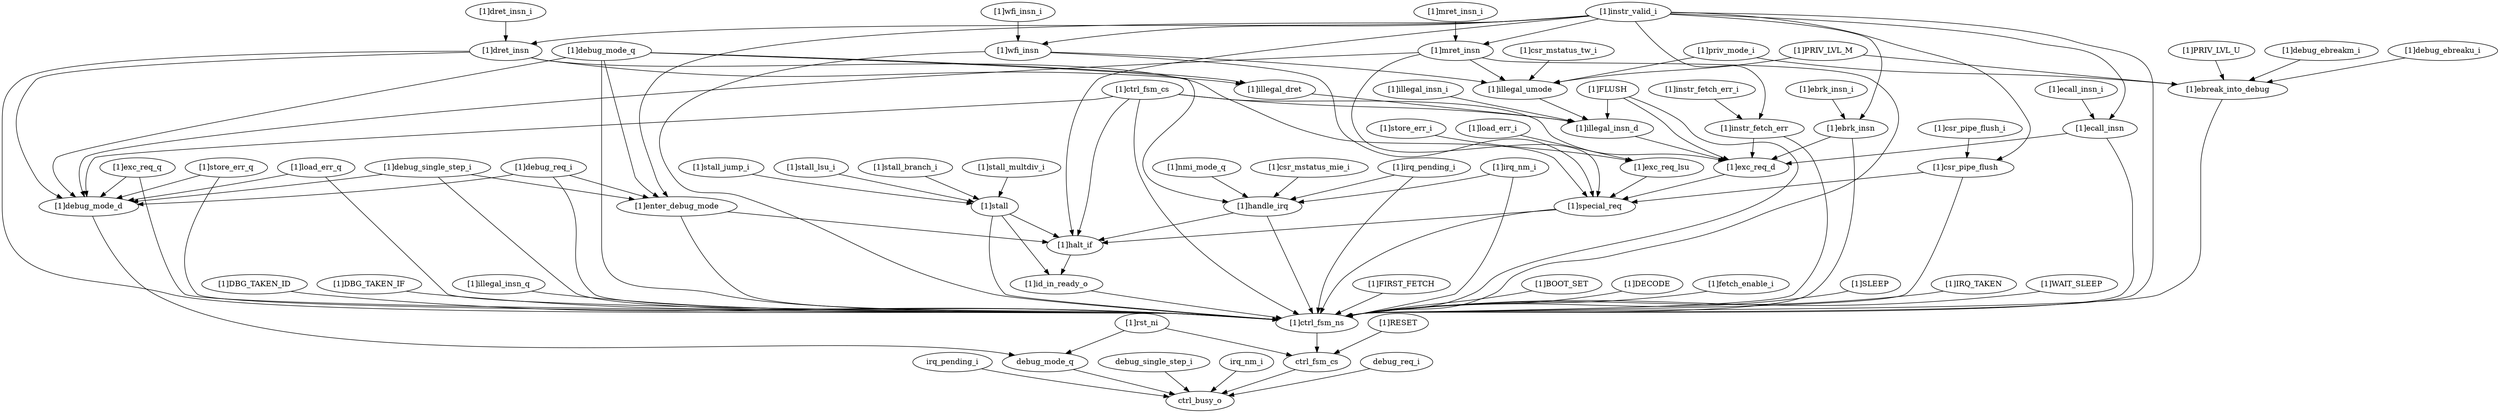 strict digraph "" {
	"[1]csr_mstatus_tw_i"	 [complexity=36,
		importance=0.422186527548,
		rank=0.011727403543];
	"[1]illegal_umode"	 [complexity=30,
		importance=0.417188911381,
		rank=0.013906297046];
	"[1]csr_mstatus_tw_i" -> "[1]illegal_umode";
	"[1]stall"	 [complexity=12,
		importance=0.379155920904,
		rank=0.031596326742];
	"[1]id_in_ready_o"	 [complexity=4,
		importance=0.107863608939,
		rank=0.0269659022347];
	"[1]stall" -> "[1]id_in_ready_o";
	"[1]ctrl_fsm_ns"	 [complexity=3,
		importance=0.0985472074466,
		rank=0.0328490691489];
	"[1]stall" -> "[1]ctrl_fsm_ns";
	"[1]halt_if"	 [complexity=7,
		importance=0.121387900628,
		rank=0.0173411286611];
	"[1]stall" -> "[1]halt_if";
	irq_pending_i	 [complexity=5,
		importance=0.0117418587887,
		rank=0.00234837175773];
	ctrl_busy_o	 [complexity=0,
		importance=0.00674424262201,
		rank=0.0];
	irq_pending_i -> ctrl_busy_o;
	"[1]DBG_TAKEN_ID"	 [complexity=5,
		importance=0.103544823613,
		rank=0.0207089647226];
	"[1]DBG_TAKEN_ID" -> "[1]ctrl_fsm_ns";
	"[1]DBG_TAKEN_IF"	 [complexity=9,
		importance=0.300639238506,
		rank=0.033404359834];
	"[1]DBG_TAKEN_IF" -> "[1]ctrl_fsm_ns";
	"[1]PRIV_LVL_U"	 [complexity=12,
		importance=0.117704159063,
		rank=0.00980867992189];
	"[1]ebreak_into_debug"	 [complexity=5,
		importance=0.112706542896,
		rank=0.0225413085792];
	"[1]PRIV_LVL_U" -> "[1]ebreak_into_debug";
	"[1]ebreak_into_debug" -> "[1]ctrl_fsm_ns";
	"[1]debug_mode_d"	 [complexity=7,
		importance=0.0226381098682,
		rank=0.00323401569546];
	debug_mode_q	 [complexity=5,
		importance=0.0156120350908,
		rank=0.00312240701815];
	"[1]debug_mode_d" -> debug_mode_q;
	"[1]dret_insn_i"	 [complexity=36,
		importance=0.425133022365,
		rank=0.0118092506212];
	"[1]dret_insn"	 [complexity=33,
		importance=0.420135406198,
		rank=0.0127313759454];
	"[1]dret_insn_i" -> "[1]dret_insn";
	"[1]stall_multdiv_i"	 [complexity=17,
		importance=0.384153537071,
		rank=0.0225972668865];
	"[1]stall_multdiv_i" -> "[1]stall";
	"[1]illegal_insn_i"	 [complexity=30,
		importance=0.41174731369,
		rank=0.0137249104563];
	"[1]illegal_insn_d"	 [complexity=24,
		importance=0.406749697523,
		rank=0.0169479040635];
	"[1]illegal_insn_i" -> "[1]illegal_insn_d";
	"[1]PRIV_LVL_M"	 [complexity=12,
		importance=0.117704159063,
		rank=0.00980867992189];
	"[1]PRIV_LVL_M" -> "[1]ebreak_into_debug";
	"[1]PRIV_LVL_M" -> "[1]illegal_umode";
	"[1]exc_req_d"	 [complexity=17,
		importance=0.390258367553,
		rank=0.022956374562];
	"[1]illegal_insn_d" -> "[1]exc_req_d";
	"[1]debug_single_step_i"	 [complexity=17,
		importance=0.496187338389,
		rank=0.0291874904935];
	"[1]debug_single_step_i" -> "[1]debug_mode_d";
	"[1]debug_single_step_i" -> "[1]ctrl_fsm_ns";
	"[1]enter_debug_mode"	 [complexity=12,
		importance=0.491189722223,
		rank=0.0409324768519];
	"[1]debug_single_step_i" -> "[1]enter_debug_mode";
	"[1]handle_irq"	 [complexity=12,
		importance=0.373525566026,
		rank=0.0311271305022];
	"[1]handle_irq" -> "[1]ctrl_fsm_ns";
	"[1]handle_irq" -> "[1]halt_if";
	debug_single_step_i	 [complexity=5,
		importance=0.0117418587887,
		rank=0.00234837175773];
	debug_single_step_i -> ctrl_busy_o;
	"[1]illegal_insn_q"	 [complexity=4,
		importance=0.108024710162,
		rank=0.0270061775405];
	"[1]illegal_insn_q" -> "[1]ctrl_fsm_ns";
	"[1]ctrl_fsm_cs"	 [complexity=30,
		importance=0.440342320431,
		rank=0.0146780773477];
	"[1]ctrl_fsm_cs" -> "[1]debug_mode_d";
	"[1]ctrl_fsm_cs" -> "[1]illegal_insn_d";
	"[1]ctrl_fsm_cs" -> "[1]ctrl_fsm_ns";
	"[1]ctrl_fsm_cs" -> "[1]exc_req_d";
	"[1]ctrl_fsm_cs" -> "[1]halt_if";
	"[1]instr_valid_i"	 [complexity=27,
		importance=0.402918827314,
		rank=0.0149229195302];
	"[1]instr_fetch_err"	 [complexity=24,
		importance=0.397921211148,
		rank=0.0165800504645];
	"[1]instr_valid_i" -> "[1]instr_fetch_err";
	"[1]ebrk_insn"	 [complexity=24,
		importance=0.397921211148,
		rank=0.0165800504645];
	"[1]instr_valid_i" -> "[1]ebrk_insn";
	"[1]wfi_insn"	 [complexity=36,
		importance=0.424851754976,
		rank=0.0118014376382];
	"[1]instr_valid_i" -> "[1]wfi_insn";
	"[1]instr_valid_i" -> "[1]ctrl_fsm_ns";
	"[1]instr_valid_i" -> "[1]dret_insn";
	"[1]ecall_insn"	 [complexity=24,
		importance=0.397921211148,
		rank=0.0165800504645];
	"[1]instr_valid_i" -> "[1]ecall_insn";
	"[1]instr_valid_i" -> "[1]enter_debug_mode";
	"[1]instr_valid_i" -> "[1]halt_if";
	"[1]csr_pipe_flush"	 [complexity=17,
		importance=0.386979592913,
		rank=0.0227635054655];
	"[1]instr_valid_i" -> "[1]csr_pipe_flush";
	"[1]mret_insn"	 [complexity=36,
		importance=0.424851754976,
		rank=0.0118014376382];
	"[1]instr_valid_i" -> "[1]mret_insn";
	"[1]csr_mstatus_mie_i"	 [complexity=18,
		importance=0.378523182193,
		rank=0.0210290656774];
	"[1]csr_mstatus_mie_i" -> "[1]handle_irq";
	"[1]instr_fetch_err" -> "[1]ctrl_fsm_ns";
	"[1]instr_fetch_err" -> "[1]exc_req_d";
	"[1]debug_mode_q"	 [complexity=33,
		importance=0.421340355072,
		rank=0.0127678895476];
	"[1]debug_mode_q" -> "[1]debug_mode_d";
	"[1]debug_mode_q" -> "[1]handle_irq";
	"[1]illegal_dret"	 [complexity=30,
		importance=0.412472562604,
		rank=0.0137490854201];
	"[1]debug_mode_q" -> "[1]illegal_dret";
	"[1]debug_mode_q" -> "[1]ctrl_fsm_ns";
	"[1]debug_mode_q" -> "[1]enter_debug_mode";
	"[1]irq_pending_i"	 [complexity=18,
		importance=0.378523182193,
		rank=0.0210290656774];
	"[1]irq_pending_i" -> "[1]handle_irq";
	"[1]irq_pending_i" -> "[1]ctrl_fsm_ns";
	irq_nm_i	 [complexity=5,
		importance=0.0117418587887,
		rank=0.00234837175773];
	irq_nm_i -> ctrl_busy_o;
	"[1]stall_jump_i"	 [complexity=17,
		importance=0.384153537071,
		rank=0.0225972668865];
	"[1]stall_jump_i" -> "[1]stall";
	"[1]id_in_ready_o" -> "[1]ctrl_fsm_ns";
	"[1]priv_mode_i"	 [complexity=12,
		importance=0.117704159063,
		rank=0.00980867992189];
	"[1]priv_mode_i" -> "[1]ebreak_into_debug";
	"[1]priv_mode_i" -> "[1]illegal_umode";
	"[1]special_req"	 [complexity=10,
		importance=0.379316749319,
		rank=0.0379316749319];
	"[1]special_req" -> "[1]ctrl_fsm_ns";
	"[1]special_req" -> "[1]halt_if";
	"[1]instr_fetch_err_i"	 [complexity=27,
		importance=0.402918827314,
		rank=0.0149229195302];
	"[1]instr_fetch_err_i" -> "[1]instr_fetch_err";
	"[1]load_err_i"	 [complexity=20,
		importance=0.391810632365,
		rank=0.0195905316183];
	"[1]exc_req_lsu"	 [complexity=17,
		importance=0.386813016199,
		rank=0.0227537068352];
	"[1]load_err_i" -> "[1]exc_req_lsu";
	"[1]FIRST_FETCH"	 [complexity=7,
		importance=0.20209203106,
		rank=0.0288702901514];
	"[1]FIRST_FETCH" -> "[1]ctrl_fsm_ns";
	"[1]exc_req_q"	 [complexity=6,
		importance=0.303731493891,
		rank=0.0506219156485];
	"[1]exc_req_q" -> "[1]debug_mode_d";
	"[1]exc_req_q" -> "[1]ctrl_fsm_ns";
	"[1]debug_req_i"	 [complexity=17,
		importance=0.496187338389,
		rank=0.0291874904935];
	"[1]debug_req_i" -> "[1]debug_mode_d";
	"[1]debug_req_i" -> "[1]ctrl_fsm_ns";
	"[1]debug_req_i" -> "[1]enter_debug_mode";
	"[1]store_err_q"	 [complexity=6,
		importance=0.304119630944,
		rank=0.0506866051573];
	"[1]store_err_q" -> "[1]debug_mode_d";
	"[1]store_err_q" -> "[1]ctrl_fsm_ns";
	"[1]debug_ebreakm_i"	 [complexity=12,
		importance=0.117704159063,
		rank=0.00980867992189];
	"[1]debug_ebreakm_i" -> "[1]ebreak_into_debug";
	"[1]store_err_i"	 [complexity=20,
		importance=0.391810632365,
		rank=0.0195905316183];
	"[1]store_err_i" -> "[1]exc_req_lsu";
	"[1]BOOT_SET"	 [complexity=5,
		importance=0.103544823613,
		rank=0.0207089647226];
	"[1]BOOT_SET" -> "[1]ctrl_fsm_ns";
	"[1]rst_ni"	 [complexity=2,
		importance=0.0991598324698,
		rank=0.0495799162349];
	"[1]rst_ni" -> debug_mode_q;
	ctrl_fsm_cs	 [complexity=1,
		importance=0.0470811081516,
		rank=0.0470811081516];
	"[1]rst_ni" -> ctrl_fsm_cs;
	"[1]debug_ebreaku_i"	 [complexity=12,
		importance=0.117704159063,
		rank=0.00980867992189];
	"[1]debug_ebreaku_i" -> "[1]ebreak_into_debug";
	"[1]ebrk_insn" -> "[1]ctrl_fsm_ns";
	"[1]ebrk_insn" -> "[1]exc_req_d";
	debug_req_i	 [complexity=5,
		importance=0.0117418587887,
		rank=0.00234837175773];
	debug_req_i -> ctrl_busy_o;
	"[1]ebrk_insn_i"	 [complexity=27,
		importance=0.402918827314,
		rank=0.0149229195302];
	"[1]ebrk_insn_i" -> "[1]ebrk_insn";
	debug_mode_q -> ctrl_busy_o;
	"[1]DECODE"	 [complexity=13,
		importance=0.990469690632,
		rank=0.0761899762025];
	"[1]DECODE" -> "[1]ctrl_fsm_ns";
	"[1]illegal_dret" -> "[1]illegal_insn_d";
	"[1]fetch_enable_i"	 [complexity=4,
		importance=0.103544823613,
		rank=0.0258862059033];
	"[1]fetch_enable_i" -> "[1]ctrl_fsm_ns";
	"[1]wfi_insn" -> "[1]special_req";
	"[1]wfi_insn" -> "[1]ctrl_fsm_ns";
	"[1]wfi_insn" -> "[1]illegal_umode";
	ctrl_fsm_cs -> ctrl_busy_o;
	"[1]ctrl_fsm_ns" -> ctrl_fsm_cs;
	"[1]stall_lsu_i"	 [complexity=17,
		importance=0.384153537071,
		rank=0.0225972668865];
	"[1]stall_lsu_i" -> "[1]stall";
	"[1]exc_req_d" -> "[1]special_req";
	"[1]irq_nm_i"	 [complexity=18,
		importance=0.378523182193,
		rank=0.0210290656774];
	"[1]irq_nm_i" -> "[1]handle_irq";
	"[1]irq_nm_i" -> "[1]ctrl_fsm_ns";
	"[1]stall_branch_i"	 [complexity=17,
		importance=0.384153537071,
		rank=0.0225972668865];
	"[1]stall_branch_i" -> "[1]stall";
	"[1]RESET"	 [complexity=3,
		importance=0.0520787243183,
		rank=0.0173595747728];
	"[1]RESET" -> ctrl_fsm_cs;
	"[1]csr_pipe_flush_i"	 [complexity=20,
		importance=0.39197720908,
		rank=0.019598860454];
	"[1]csr_pipe_flush_i" -> "[1]csr_pipe_flush";
	"[1]wfi_insn_i"	 [complexity=39,
		importance=0.429849371143,
		rank=0.0110217787472];
	"[1]wfi_insn_i" -> "[1]wfi_insn";
	"[1]FLUSH"	 [complexity=30,
		importance=0.41174731369,
		rank=0.0137249104563];
	"[1]FLUSH" -> "[1]illegal_insn_d";
	"[1]FLUSH" -> "[1]ctrl_fsm_ns";
	"[1]FLUSH" -> "[1]exc_req_d";
	"[1]mret_insn_i"	 [complexity=39,
		importance=0.429849371143,
		rank=0.0110217787472];
	"[1]mret_insn_i" -> "[1]mret_insn";
	"[1]illegal_umode" -> "[1]illegal_insn_d";
	"[1]dret_insn" -> "[1]debug_mode_d";
	"[1]dret_insn" -> "[1]special_req";
	"[1]dret_insn" -> "[1]illegal_dret";
	"[1]dret_insn" -> "[1]ctrl_fsm_ns";
	"[1]ecall_insn" -> "[1]ctrl_fsm_ns";
	"[1]ecall_insn" -> "[1]exc_req_d";
	"[1]ecall_insn_i"	 [complexity=27,
		importance=0.402918827314,
		rank=0.0149229195302];
	"[1]ecall_insn_i" -> "[1]ecall_insn";
	"[1]SLEEP"	 [complexity=5,
		importance=0.103544823613,
		rank=0.0207089647226];
	"[1]SLEEP" -> "[1]ctrl_fsm_ns";
	"[1]load_err_q"	 [complexity=6,
		importance=0.304119630944,
		rank=0.0506866051573];
	"[1]load_err_q" -> "[1]debug_mode_d";
	"[1]load_err_q" -> "[1]ctrl_fsm_ns";
	"[1]enter_debug_mode" -> "[1]ctrl_fsm_ns";
	"[1]enter_debug_mode" -> "[1]halt_if";
	"[1]IRQ_TAKEN"	 [complexity=9,
		importance=0.300639238506,
		rank=0.033404359834];
	"[1]IRQ_TAKEN" -> "[1]ctrl_fsm_ns";
	"[1]halt_if" -> "[1]id_in_ready_o";
	"[1]nmi_mode_q"	 [complexity=18,
		importance=0.382683740918,
		rank=0.0212602078288];
	"[1]nmi_mode_q" -> "[1]handle_irq";
	"[1]exc_req_lsu" -> "[1]special_req";
	"[1]csr_pipe_flush" -> "[1]special_req";
	"[1]csr_pipe_flush" -> "[1]ctrl_fsm_ns";
	"[1]mret_insn" -> "[1]debug_mode_d";
	"[1]mret_insn" -> "[1]special_req";
	"[1]mret_insn" -> "[1]ctrl_fsm_ns";
	"[1]mret_insn" -> "[1]illegal_umode";
	"[1]WAIT_SLEEP"	 [complexity=5,
		importance=0.103544823613,
		rank=0.0207089647226];
	"[1]WAIT_SLEEP" -> "[1]ctrl_fsm_ns";
}

